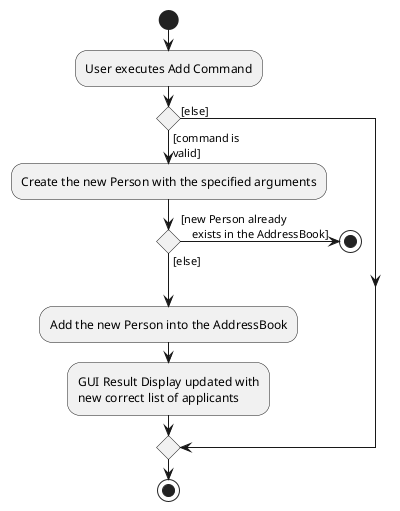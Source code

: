 @startuml
start
:User executes Add Command;

'Since the beta syntax does not support placing the condition outside the
'diamond we place it as the true branch instead.

if () then ([command is
valid])

    :Create the new Person with the specified arguments;

    if () then ([new Person already
    exists in the AddressBook])

        stop

    else ([else])
    endif

    :Add the new Person into the AddressBook;

    :GUI Result Display updated with
    new correct list of applicants;
else ([else])
endif
stop
@enduml
